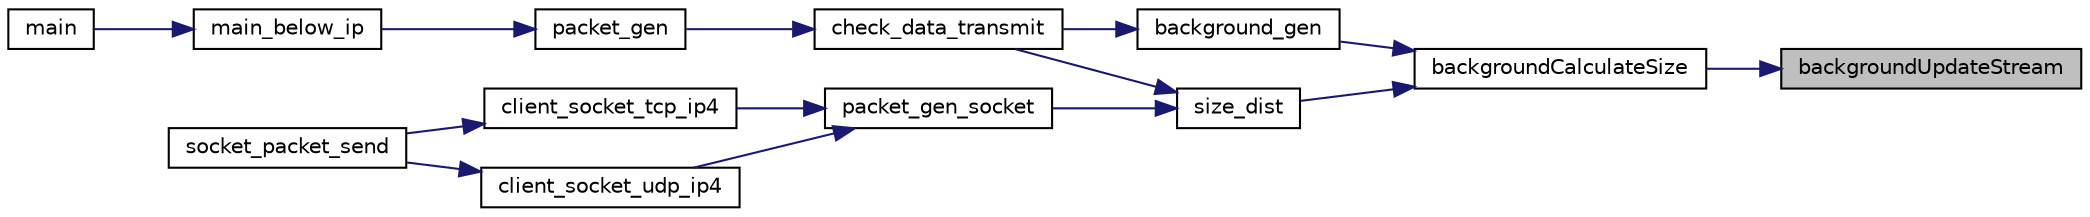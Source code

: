 digraph "backgroundUpdateStream"
{
 // LATEX_PDF_SIZE
  edge [fontname="Helvetica",fontsize="10",labelfontname="Helvetica",labelfontsize="10"];
  node [fontname="Helvetica",fontsize="10",shape=record];
  rankdir="RL";
  Node1 [label="backgroundUpdateStream",height=0.2,width=0.4,color="black", fillcolor="grey75", style="filled", fontcolor="black",tooltip=" "];
  Node1 -> Node2 [dir="back",color="midnightblue",fontsize="10",style="solid",fontname="Helvetica"];
  Node2 [label="backgroundCalculateSize",height=0.2,width=0.4,color="black", fillcolor="white", style="filled",URL="$otg__models_8h.html#afeccd85a9555a9660ed45e13a6340024",tooltip=" "];
  Node2 -> Node3 [dir="back",color="midnightblue",fontsize="10",style="solid",fontname="Helvetica"];
  Node3 [label="background_gen",height=0.2,width=0.4,color="black", fillcolor="white", style="filled",URL="$otg__tx_8h.html#acc3ccd9609fc67525b8a5dfa49dcfb4a",tooltip="manage idt and packet size for the backgrounf traffic."];
  Node3 -> Node4 [dir="back",color="midnightblue",fontsize="10",style="solid",fontname="Helvetica"];
  Node4 [label="check_data_transmit",height=0.2,width=0.4,color="black", fillcolor="white", style="filled",URL="$otg__tx_8h.html#aa3b1124a7444022a81b02c6b31a6670c",tooltip=" "];
  Node4 -> Node5 [dir="back",color="midnightblue",fontsize="10",style="solid",fontname="Helvetica"];
  Node5 [label="packet_gen",height=0.2,width=0.4,color="black", fillcolor="white", style="filled",URL="$otg__tx_8h.html#ac4e1d80b7e04e62c023882723bccec5d",tooltip=" "];
  Node5 -> Node6 [dir="back",color="midnightblue",fontsize="10",style="solid",fontname="Helvetica"];
  Node6 [label="main_below_ip",height=0.2,width=0.4,color="black", fillcolor="white", style="filled",URL="$UTIL_2OTG_2main_8c.html#a23bf5b2f255af32ebb99fa4c201c0e6e",tooltip=" "];
  Node6 -> Node7 [dir="back",color="midnightblue",fontsize="10",style="solid",fontname="Helvetica"];
  Node7 [label="main",height=0.2,width=0.4,color="black", fillcolor="white", style="filled",URL="$UTIL_2OTG_2main_8c.html#a3c04138a5bfe5d72780bb7e82a18e627",tooltip=" "];
  Node2 -> Node8 [dir="back",color="midnightblue",fontsize="10",style="solid",fontname="Helvetica"];
  Node8 [label="size_dist",height=0.2,width=0.4,color="black", fillcolor="white", style="filled",URL="$otg__tx_8h.html#aacf71a59ba441ccfa95ce7e80a34eae9",tooltip=" "];
  Node8 -> Node4 [dir="back",color="midnightblue",fontsize="10",style="solid",fontname="Helvetica"];
  Node8 -> Node9 [dir="back",color="midnightblue",fontsize="10",style="solid",fontname="Helvetica"];
  Node9 [label="packet_gen_socket",height=0.2,width=0.4,color="black", fillcolor="white", style="filled",URL="$otg__tx__socket_8h.html#a1ce80e75d63448e1e6992c038953e6f2",tooltip=" "];
  Node9 -> Node10 [dir="back",color="midnightblue",fontsize="10",style="solid",fontname="Helvetica"];
  Node10 [label="client_socket_tcp_ip4",height=0.2,width=0.4,color="black", fillcolor="white", style="filled",URL="$otg__tx__socket_8h.html#a973c44c2092fcbadc02ad73bfeafe650",tooltip=" "];
  Node10 -> Node11 [dir="back",color="midnightblue",fontsize="10",style="solid",fontname="Helvetica"];
  Node11 [label="socket_packet_send",height=0.2,width=0.4,color="black", fillcolor="white", style="filled",URL="$otg__tx__socket_8h.html#aea397ae798fe1db8a061e413bfe530f9",tooltip=" "];
  Node9 -> Node12 [dir="back",color="midnightblue",fontsize="10",style="solid",fontname="Helvetica"];
  Node12 [label="client_socket_udp_ip4",height=0.2,width=0.4,color="black", fillcolor="white", style="filled",URL="$otg__tx__socket_8h.html#aa876594bd36c5014caefd6ee76b56901",tooltip=" "];
  Node12 -> Node11 [dir="back",color="midnightblue",fontsize="10",style="solid",fontname="Helvetica"];
}
